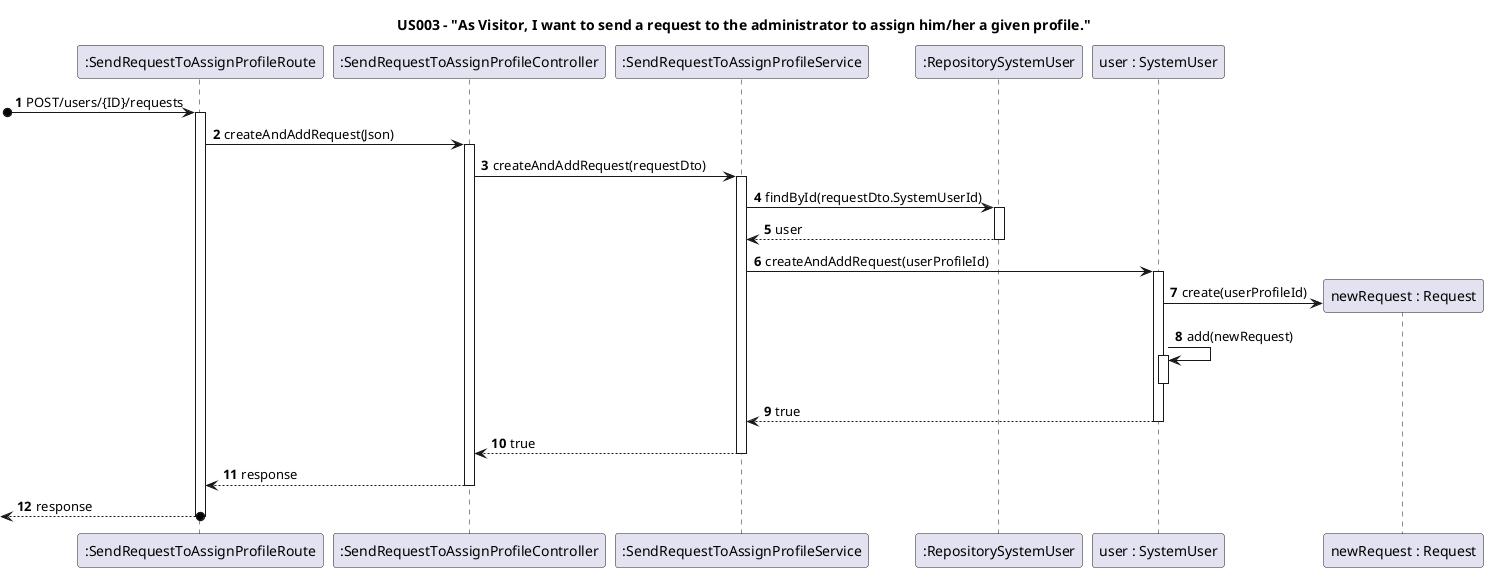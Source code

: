 @startuml

title US003 - "As Visitor, I want to send a request to the administrator to assign him/her a given profile."

autoactivate on
autonumber

participant ":SendRequestToAssignProfileRoute" as Route
participant ":SendRequestToAssignProfileController" as Ctrl
participant ":SendRequestToAssignProfileService" as Service
participant ":RepositorySystemUser" as Repository
participant "user : SystemUser" as User
participant "newRequest : Request" as Request


[o-> Route: POST/users/{ID}/requests
Route -> Ctrl: createAndAddRequest(Json)
Ctrl -> Service: createAndAddRequest(requestDto)
Service -> Repository: findById(requestDto.SystemUserId)
return user
Service -> User: createAndAddRequest(userProfileId)
User -> Request**: create(userProfileId)
User -> User: add(newRequest)
deactivate User
return true
return true
return response
return response

@enduml